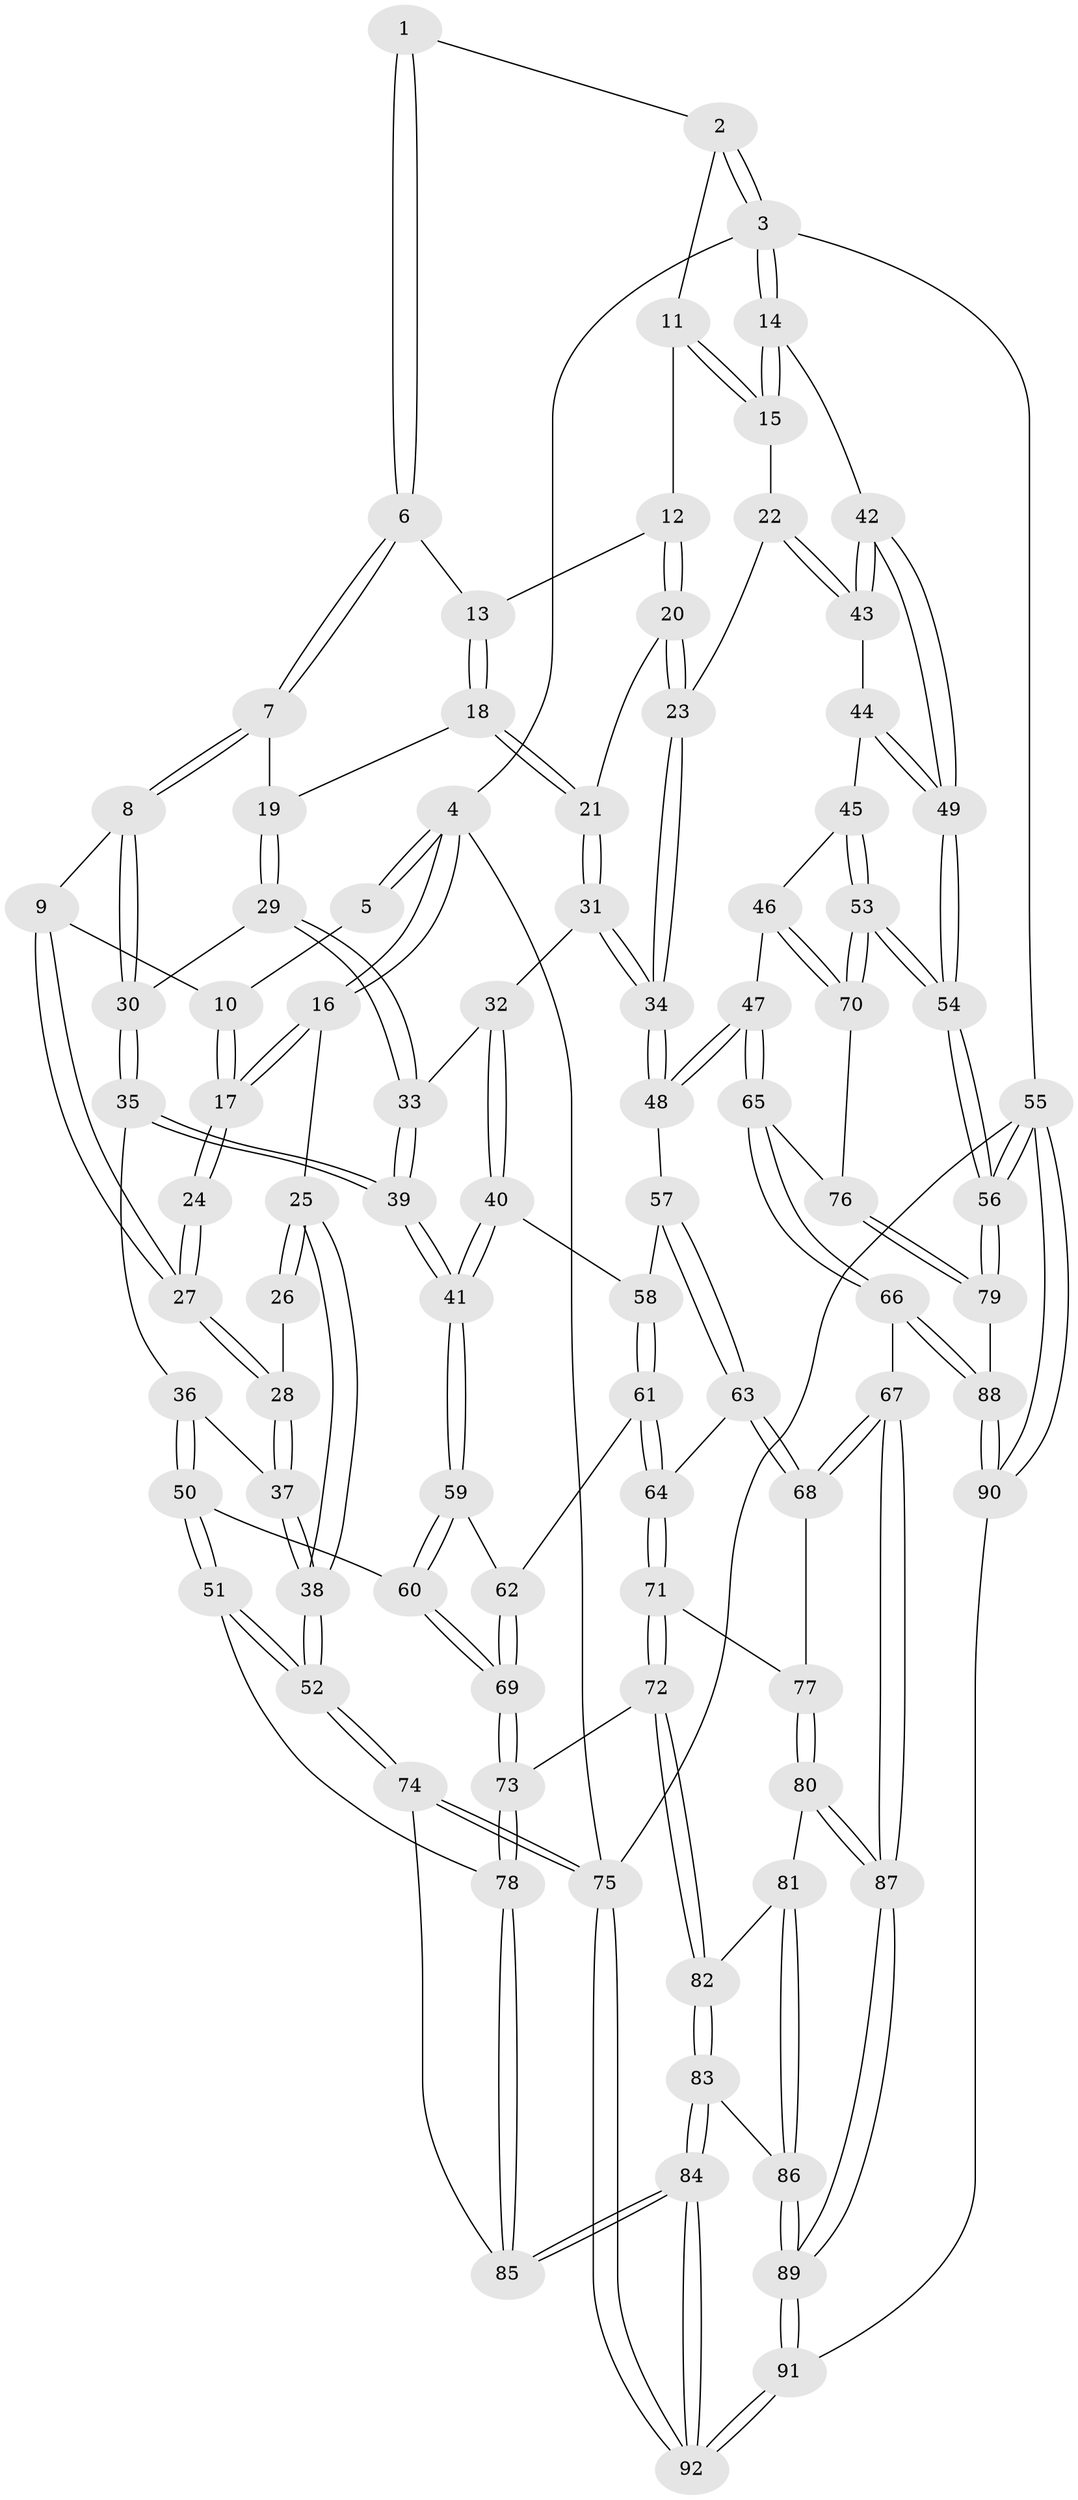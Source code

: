 // coarse degree distribution, {5: 0.13333333333333333, 4: 0.4666666666666667, 3: 0.26666666666666666, 2: 0.1, 6: 0.03333333333333333}
// Generated by graph-tools (version 1.1) at 2025/38/03/04/25 23:38:36]
// undirected, 92 vertices, 227 edges
graph export_dot {
  node [color=gray90,style=filled];
  1 [pos="+0.34453658251740465+0"];
  2 [pos="+0.7691494353906515+0"];
  3 [pos="+1+0"];
  4 [pos="+0+0"];
  5 [pos="+0.22386353788667976+0"];
  6 [pos="+0.3685642595312383+0"];
  7 [pos="+0.28226799321992674+0.16276347600006807"];
  8 [pos="+0.2569319448291343+0.19579199580605525"];
  9 [pos="+0.1842294919287999+0.20041177460592052"];
  10 [pos="+0.12801160590680472+0.09977412885276166"];
  11 [pos="+0.7224879200691742+0"];
  12 [pos="+0.6526321931367263+0.1059466877904498"];
  13 [pos="+0.4552417339205359+0.08893565908697036"];
  14 [pos="+1+0"];
  15 [pos="+0.8511928778671676+0.17523744431837615"];
  16 [pos="+0+0.0787753415618035"];
  17 [pos="+0+0.08462238253763636"];
  18 [pos="+0.47145118442005635+0.20104266023071102"];
  19 [pos="+0.4520234266335861+0.21857707119660907"];
  20 [pos="+0.6544946906542907+0.16088011273121167"];
  21 [pos="+0.5381715002463655+0.23032372096930412"];
  22 [pos="+0.8019144534886284+0.29392566215462285"];
  23 [pos="+0.7460368640176406+0.29761811858949905"];
  24 [pos="+0.08473274491750929+0.20255172364065321"];
  25 [pos="+0+0.3955810383080924"];
  26 [pos="+0.040670690669446015+0.25017421142477286"];
  27 [pos="+0.16574035911350332+0.21706249869276673"];
  28 [pos="+0.15786718515077222+0.23441919157215463"];
  29 [pos="+0.40573485593300507+0.2949540400780732"];
  30 [pos="+0.30851311500504036+0.279299732420127"];
  31 [pos="+0.5549980214253031+0.3696595473728781"];
  32 [pos="+0.44062996641329644+0.3459522174532123"];
  33 [pos="+0.43361428648753275+0.33668661158359925"];
  34 [pos="+0.6224017785693633+0.43082843248277214"];
  35 [pos="+0.27029517005626985+0.4023058448019116"];
  36 [pos="+0.17836851099040443+0.38641226650619487"];
  37 [pos="+0.1260971166274001+0.3136430067165921"];
  38 [pos="+0+0.4143455534282842"];
  39 [pos="+0.27129533899838076+0.40393579489655274"];
  40 [pos="+0.3782036790796595+0.44963540193188295"];
  41 [pos="+0.29731965056005427+0.4511803685212552"];
  42 [pos="+1+0"];
  43 [pos="+0.8333714397983151+0.3128776576759132"];
  44 [pos="+0.8561074738796611+0.33433106977396304"];
  45 [pos="+0.8665200450545592+0.3524539303274084"];
  46 [pos="+0.7686339978101786+0.5518495985024053"];
  47 [pos="+0.7028426004928815+0.5595498442697557"];
  48 [pos="+0.6223783684222289+0.43138026247695527"];
  49 [pos="+1+0.19861531117914707"];
  50 [pos="+0.05785617595828331+0.5702929269371978"];
  51 [pos="+0+0.5771738504670417"];
  52 [pos="+0+0.5597345066406548"];
  53 [pos="+1+0.5739180324549915"];
  54 [pos="+1+0.5829050269985745"];
  55 [pos="+1+1"];
  56 [pos="+1+1"];
  57 [pos="+0.506349285019096+0.5055067029281258"];
  58 [pos="+0.4159321067478856+0.4817858935174886"];
  59 [pos="+0.2970807348919188+0.4518161659866179"];
  60 [pos="+0.1666136715036245+0.5967925751388652"];
  61 [pos="+0.37169507493905674+0.600443197519923"];
  62 [pos="+0.3506114152314783+0.5942848397085493"];
  63 [pos="+0.47170925088596066+0.6353216950769031"];
  64 [pos="+0.4035422862953222+0.6279269274024263"];
  65 [pos="+0.6581174746034371+0.7240498454944908"];
  66 [pos="+0.644060432909819+0.7530760694239208"];
  67 [pos="+0.6037093731043485+0.7567083045507552"];
  68 [pos="+0.5537697823201727+0.7373538708355646"];
  69 [pos="+0.21114379947093564+0.6399032271809498"];
  70 [pos="+0.9682370766611992+0.5826207548678871"];
  71 [pos="+0.3450829906134997+0.716161736285662"];
  72 [pos="+0.26421939149693113+0.752767259273599"];
  73 [pos="+0.2462757318682054+0.740999097599893"];
  74 [pos="+0+0.6258923433428426"];
  75 [pos="+0+1"];
  76 [pos="+0.8434923402432771+0.6818909086643667"];
  77 [pos="+0.4609971594146949+0.7691560580378303"];
  78 [pos="+0.13540711822488125+0.8069898380319659"];
  79 [pos="+0.8558670154336666+0.8712483744889018"];
  80 [pos="+0.39084382308216614+0.8318790678281663"];
  81 [pos="+0.2972204784472829+0.7934964101769882"];
  82 [pos="+0.2692571058137324+0.7633688756727851"];
  83 [pos="+0.21808893169766322+0.9042577110677983"];
  84 [pos="+0.07996279211231622+1"];
  85 [pos="+0.11699603533437158+0.8397695953239377"];
  86 [pos="+0.3008919349267357+0.8850628293158262"];
  87 [pos="+0.424237610423676+1"];
  88 [pos="+0.7118233953873634+0.8287159944283337"];
  89 [pos="+0.4220640484500968+1"];
  90 [pos="+0.5892596990021999+1"];
  91 [pos="+0.41612433369865437+1"];
  92 [pos="+0+1"];
  1 -- 2;
  1 -- 6;
  1 -- 6;
  2 -- 3;
  2 -- 3;
  2 -- 11;
  3 -- 4;
  3 -- 14;
  3 -- 14;
  3 -- 55;
  4 -- 5;
  4 -- 5;
  4 -- 16;
  4 -- 16;
  4 -- 75;
  5 -- 10;
  6 -- 7;
  6 -- 7;
  6 -- 13;
  7 -- 8;
  7 -- 8;
  7 -- 19;
  8 -- 9;
  8 -- 30;
  8 -- 30;
  9 -- 10;
  9 -- 27;
  9 -- 27;
  10 -- 17;
  10 -- 17;
  11 -- 12;
  11 -- 15;
  11 -- 15;
  12 -- 13;
  12 -- 20;
  12 -- 20;
  13 -- 18;
  13 -- 18;
  14 -- 15;
  14 -- 15;
  14 -- 42;
  15 -- 22;
  16 -- 17;
  16 -- 17;
  16 -- 25;
  17 -- 24;
  17 -- 24;
  18 -- 19;
  18 -- 21;
  18 -- 21;
  19 -- 29;
  19 -- 29;
  20 -- 21;
  20 -- 23;
  20 -- 23;
  21 -- 31;
  21 -- 31;
  22 -- 23;
  22 -- 43;
  22 -- 43;
  23 -- 34;
  23 -- 34;
  24 -- 27;
  24 -- 27;
  25 -- 26;
  25 -- 26;
  25 -- 38;
  25 -- 38;
  26 -- 28;
  27 -- 28;
  27 -- 28;
  28 -- 37;
  28 -- 37;
  29 -- 30;
  29 -- 33;
  29 -- 33;
  30 -- 35;
  30 -- 35;
  31 -- 32;
  31 -- 34;
  31 -- 34;
  32 -- 33;
  32 -- 40;
  32 -- 40;
  33 -- 39;
  33 -- 39;
  34 -- 48;
  34 -- 48;
  35 -- 36;
  35 -- 39;
  35 -- 39;
  36 -- 37;
  36 -- 50;
  36 -- 50;
  37 -- 38;
  37 -- 38;
  38 -- 52;
  38 -- 52;
  39 -- 41;
  39 -- 41;
  40 -- 41;
  40 -- 41;
  40 -- 58;
  41 -- 59;
  41 -- 59;
  42 -- 43;
  42 -- 43;
  42 -- 49;
  42 -- 49;
  43 -- 44;
  44 -- 45;
  44 -- 49;
  44 -- 49;
  45 -- 46;
  45 -- 53;
  45 -- 53;
  46 -- 47;
  46 -- 70;
  46 -- 70;
  47 -- 48;
  47 -- 48;
  47 -- 65;
  47 -- 65;
  48 -- 57;
  49 -- 54;
  49 -- 54;
  50 -- 51;
  50 -- 51;
  50 -- 60;
  51 -- 52;
  51 -- 52;
  51 -- 78;
  52 -- 74;
  52 -- 74;
  53 -- 54;
  53 -- 54;
  53 -- 70;
  53 -- 70;
  54 -- 56;
  54 -- 56;
  55 -- 56;
  55 -- 56;
  55 -- 90;
  55 -- 90;
  55 -- 75;
  56 -- 79;
  56 -- 79;
  57 -- 58;
  57 -- 63;
  57 -- 63;
  58 -- 61;
  58 -- 61;
  59 -- 60;
  59 -- 60;
  59 -- 62;
  60 -- 69;
  60 -- 69;
  61 -- 62;
  61 -- 64;
  61 -- 64;
  62 -- 69;
  62 -- 69;
  63 -- 64;
  63 -- 68;
  63 -- 68;
  64 -- 71;
  64 -- 71;
  65 -- 66;
  65 -- 66;
  65 -- 76;
  66 -- 67;
  66 -- 88;
  66 -- 88;
  67 -- 68;
  67 -- 68;
  67 -- 87;
  67 -- 87;
  68 -- 77;
  69 -- 73;
  69 -- 73;
  70 -- 76;
  71 -- 72;
  71 -- 72;
  71 -- 77;
  72 -- 73;
  72 -- 82;
  72 -- 82;
  73 -- 78;
  73 -- 78;
  74 -- 75;
  74 -- 75;
  74 -- 85;
  75 -- 92;
  75 -- 92;
  76 -- 79;
  76 -- 79;
  77 -- 80;
  77 -- 80;
  78 -- 85;
  78 -- 85;
  79 -- 88;
  80 -- 81;
  80 -- 87;
  80 -- 87;
  81 -- 82;
  81 -- 86;
  81 -- 86;
  82 -- 83;
  82 -- 83;
  83 -- 84;
  83 -- 84;
  83 -- 86;
  84 -- 85;
  84 -- 85;
  84 -- 92;
  84 -- 92;
  86 -- 89;
  86 -- 89;
  87 -- 89;
  87 -- 89;
  88 -- 90;
  88 -- 90;
  89 -- 91;
  89 -- 91;
  90 -- 91;
  91 -- 92;
  91 -- 92;
}
